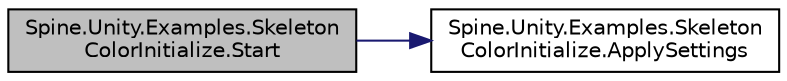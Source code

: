 digraph "Spine.Unity.Examples.SkeletonColorInitialize.Start"
{
 // LATEX_PDF_SIZE
  edge [fontname="Helvetica",fontsize="10",labelfontname="Helvetica",labelfontsize="10"];
  node [fontname="Helvetica",fontsize="10",shape=record];
  rankdir="LR";
  Node1 [label="Spine.Unity.Examples.Skeleton\lColorInitialize.Start",height=0.2,width=0.4,color="black", fillcolor="grey75", style="filled", fontcolor="black",tooltip=" "];
  Node1 -> Node2 [color="midnightblue",fontsize="10",style="solid",fontname="Helvetica"];
  Node2 [label="Spine.Unity.Examples.Skeleton\lColorInitialize.ApplySettings",height=0.2,width=0.4,color="black", fillcolor="white", style="filled",URL="$class_spine_1_1_unity_1_1_examples_1_1_skeleton_color_initialize.html#ad7450a6db04362e991620e45e7f30b75",tooltip=" "];
}

